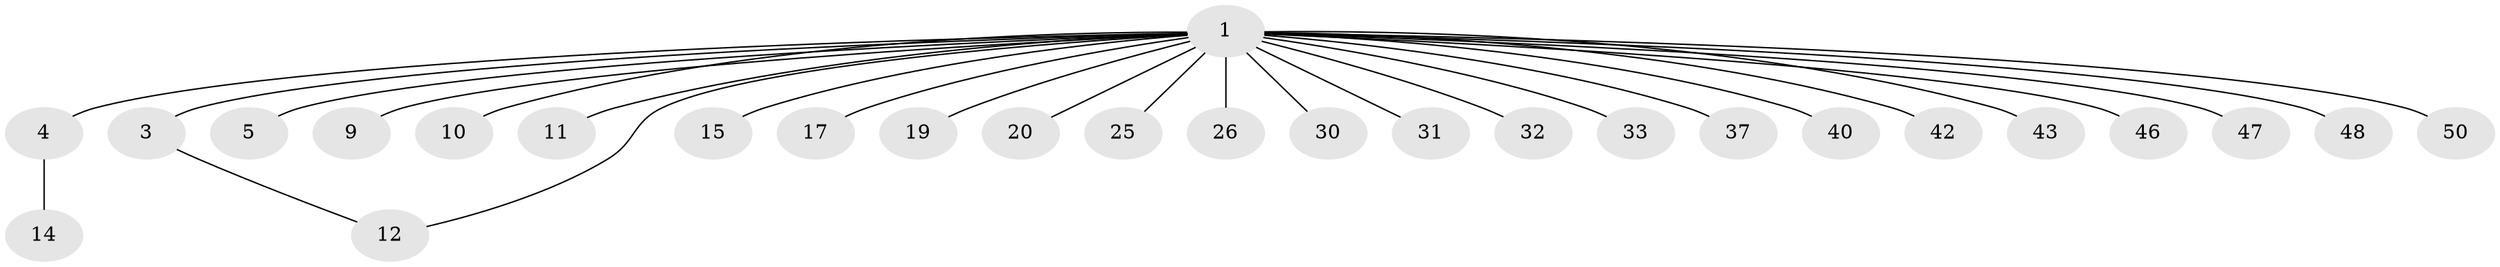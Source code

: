 // original degree distribution, {5: 0.018518518518518517, 22: 0.018518518518518517, 8: 0.018518518518518517, 4: 0.018518518518518517, 2: 0.25925925925925924, 1: 0.6481481481481481, 6: 0.018518518518518517}
// Generated by graph-tools (version 1.1) at 2025/14/03/09/25 04:14:30]
// undirected, 27 vertices, 27 edges
graph export_dot {
graph [start="1"]
  node [color=gray90,style=filled];
  1 [super="+2"];
  3 [super="+8+7+23+44+49+16"];
  4 [super="+38+34"];
  5 [super="+6"];
  9 [super="+29"];
  10;
  11;
  12 [super="+52+39+27+13+18"];
  14 [super="+21"];
  15;
  17;
  19;
  20 [super="+24"];
  25;
  26;
  30;
  31;
  32;
  33;
  37;
  40 [super="+45"];
  42 [super="+53"];
  43;
  46;
  47;
  48;
  50;
  1 -- 4;
  1 -- 9;
  1 -- 30;
  1 -- 32;
  1 -- 3;
  1 -- 5;
  1 -- 10;
  1 -- 11;
  1 -- 12;
  1 -- 15;
  1 -- 17;
  1 -- 19;
  1 -- 20;
  1 -- 25;
  1 -- 26;
  1 -- 31;
  1 -- 33;
  1 -- 37;
  1 -- 40;
  1 -- 42;
  1 -- 43;
  1 -- 46;
  1 -- 47;
  1 -- 48;
  1 -- 50;
  3 -- 12;
  4 -- 14;
}
